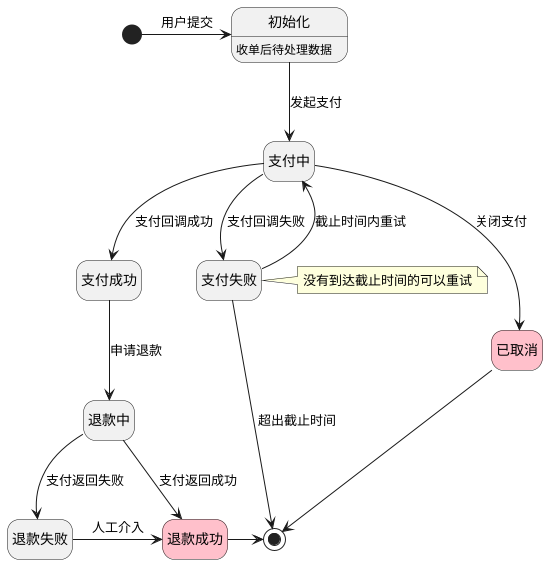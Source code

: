 @startuml

hide empty description

state 退款成功 #pink

state 已取消 #pink

[*] -right-> 初始化 : 用户提交
初始化 : 收单后待处理数据

初始化 -down-> 支付中 : 发起支付

支付中 -down-> 支付成功 : 支付回调成功

支付成功 -down-> 退款中 : 申请退款
退款中 -down-> 退款失败 : 支付返回失败
退款中 -down-> 退款成功 : 支付返回成功
退款失败 -right-> 退款成功 : 人工介入
退款成功 -right-> [*]

支付中 -down-> 支付失败 : 支付回调失败

支付失败 -up-> 支付中 : 截止时间内重试
支付失败 -down-> [*] : 超出截止时间

支付中 -down-> 已取消 : 关闭支付
已取消 -down-> [*]

note right of 支付失败 : 没有到达截止时间的可以重试

@enduml
